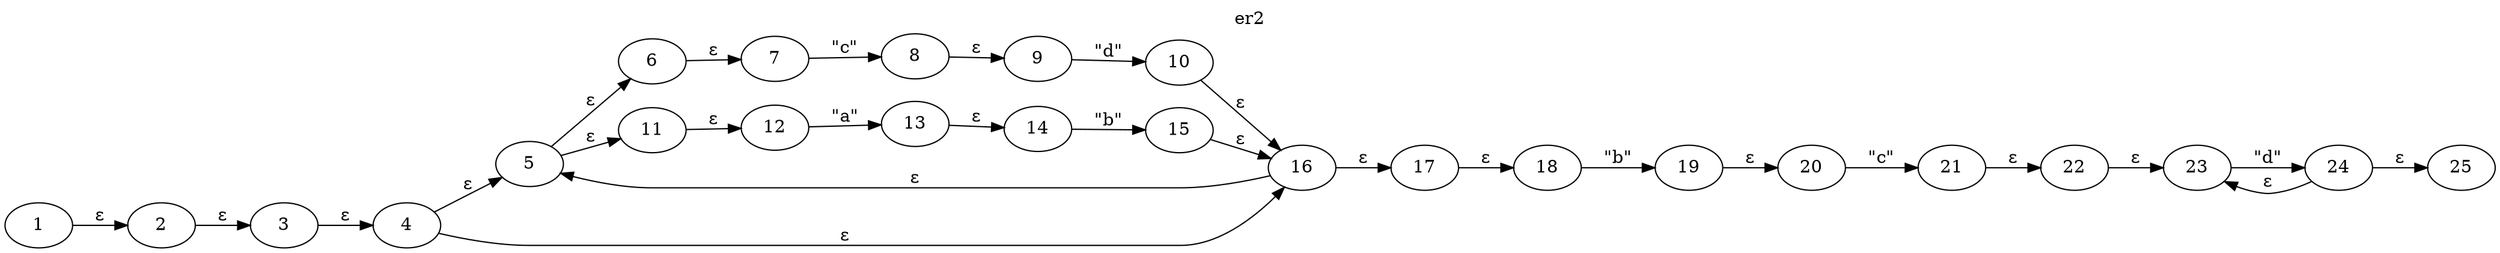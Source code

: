digraph AFN{
rankdir=LR;
labelloc=t;
label="er2";
1 -> 2 [label="ε"];
2 -> 3 [label="ε"];
3 -> 4 [label="ε"];
4 -> 5 [label="ε"];
5 -> 6 [label="ε"];
6 -> 7 [label="ε"];
7 -> 8 [label="\"c\""];
8 -> 9 [label="ε"];
9 -> 10 [label="\"d\""];
10 -> 16 [label="ε"];
16 -> 17 [label="ε"];
17 -> 18 [label="ε"];
18 -> 19 [label="\"b\""];
19 -> 20 [label="ε"];
20 -> 21 [label="\"c\""];
21 -> 22 [label="ε"];
22 -> 23 [label="ε"];
23 -> 24 [label="\"d\""];
24 -> 25 [label="ε"];
24 -> 23 [label="ε"];
16 -> 5 [label="ε"];
5 -> 11 [label="ε"];
11 -> 12 [label="ε"];
12 -> 13 [label="\"a\""];
13 -> 14 [label="ε"];
14 -> 15 [label="\"b\""];
15 -> 16 [label="ε"];
4 -> 16 [label="ε"];
}